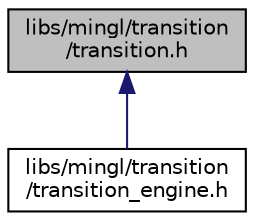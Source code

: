 digraph "libs/mingl/transition/transition.h"
{
 // LATEX_PDF_SIZE
  edge [fontname="Helvetica",fontsize="10",labelfontname="Helvetica",labelfontsize="10"];
  node [fontname="Helvetica",fontsize="10",shape=record];
  Node1 [label="libs/mingl/transition\l/transition.h",height=0.2,width=0.4,color="black", fillcolor="grey75", style="filled", fontcolor="black",tooltip="Definition d'une transition."];
  Node1 -> Node2 [dir="back",color="midnightblue",fontsize="10",style="solid",fontname="Helvetica"];
  Node2 [label="libs/mingl/transition\l/transition_engine.h",height=0.2,width=0.4,color="black", fillcolor="white", style="filled",URL="$transition__engine_8h.html",tooltip="Gestionnaire de transition de minGL."];
}
